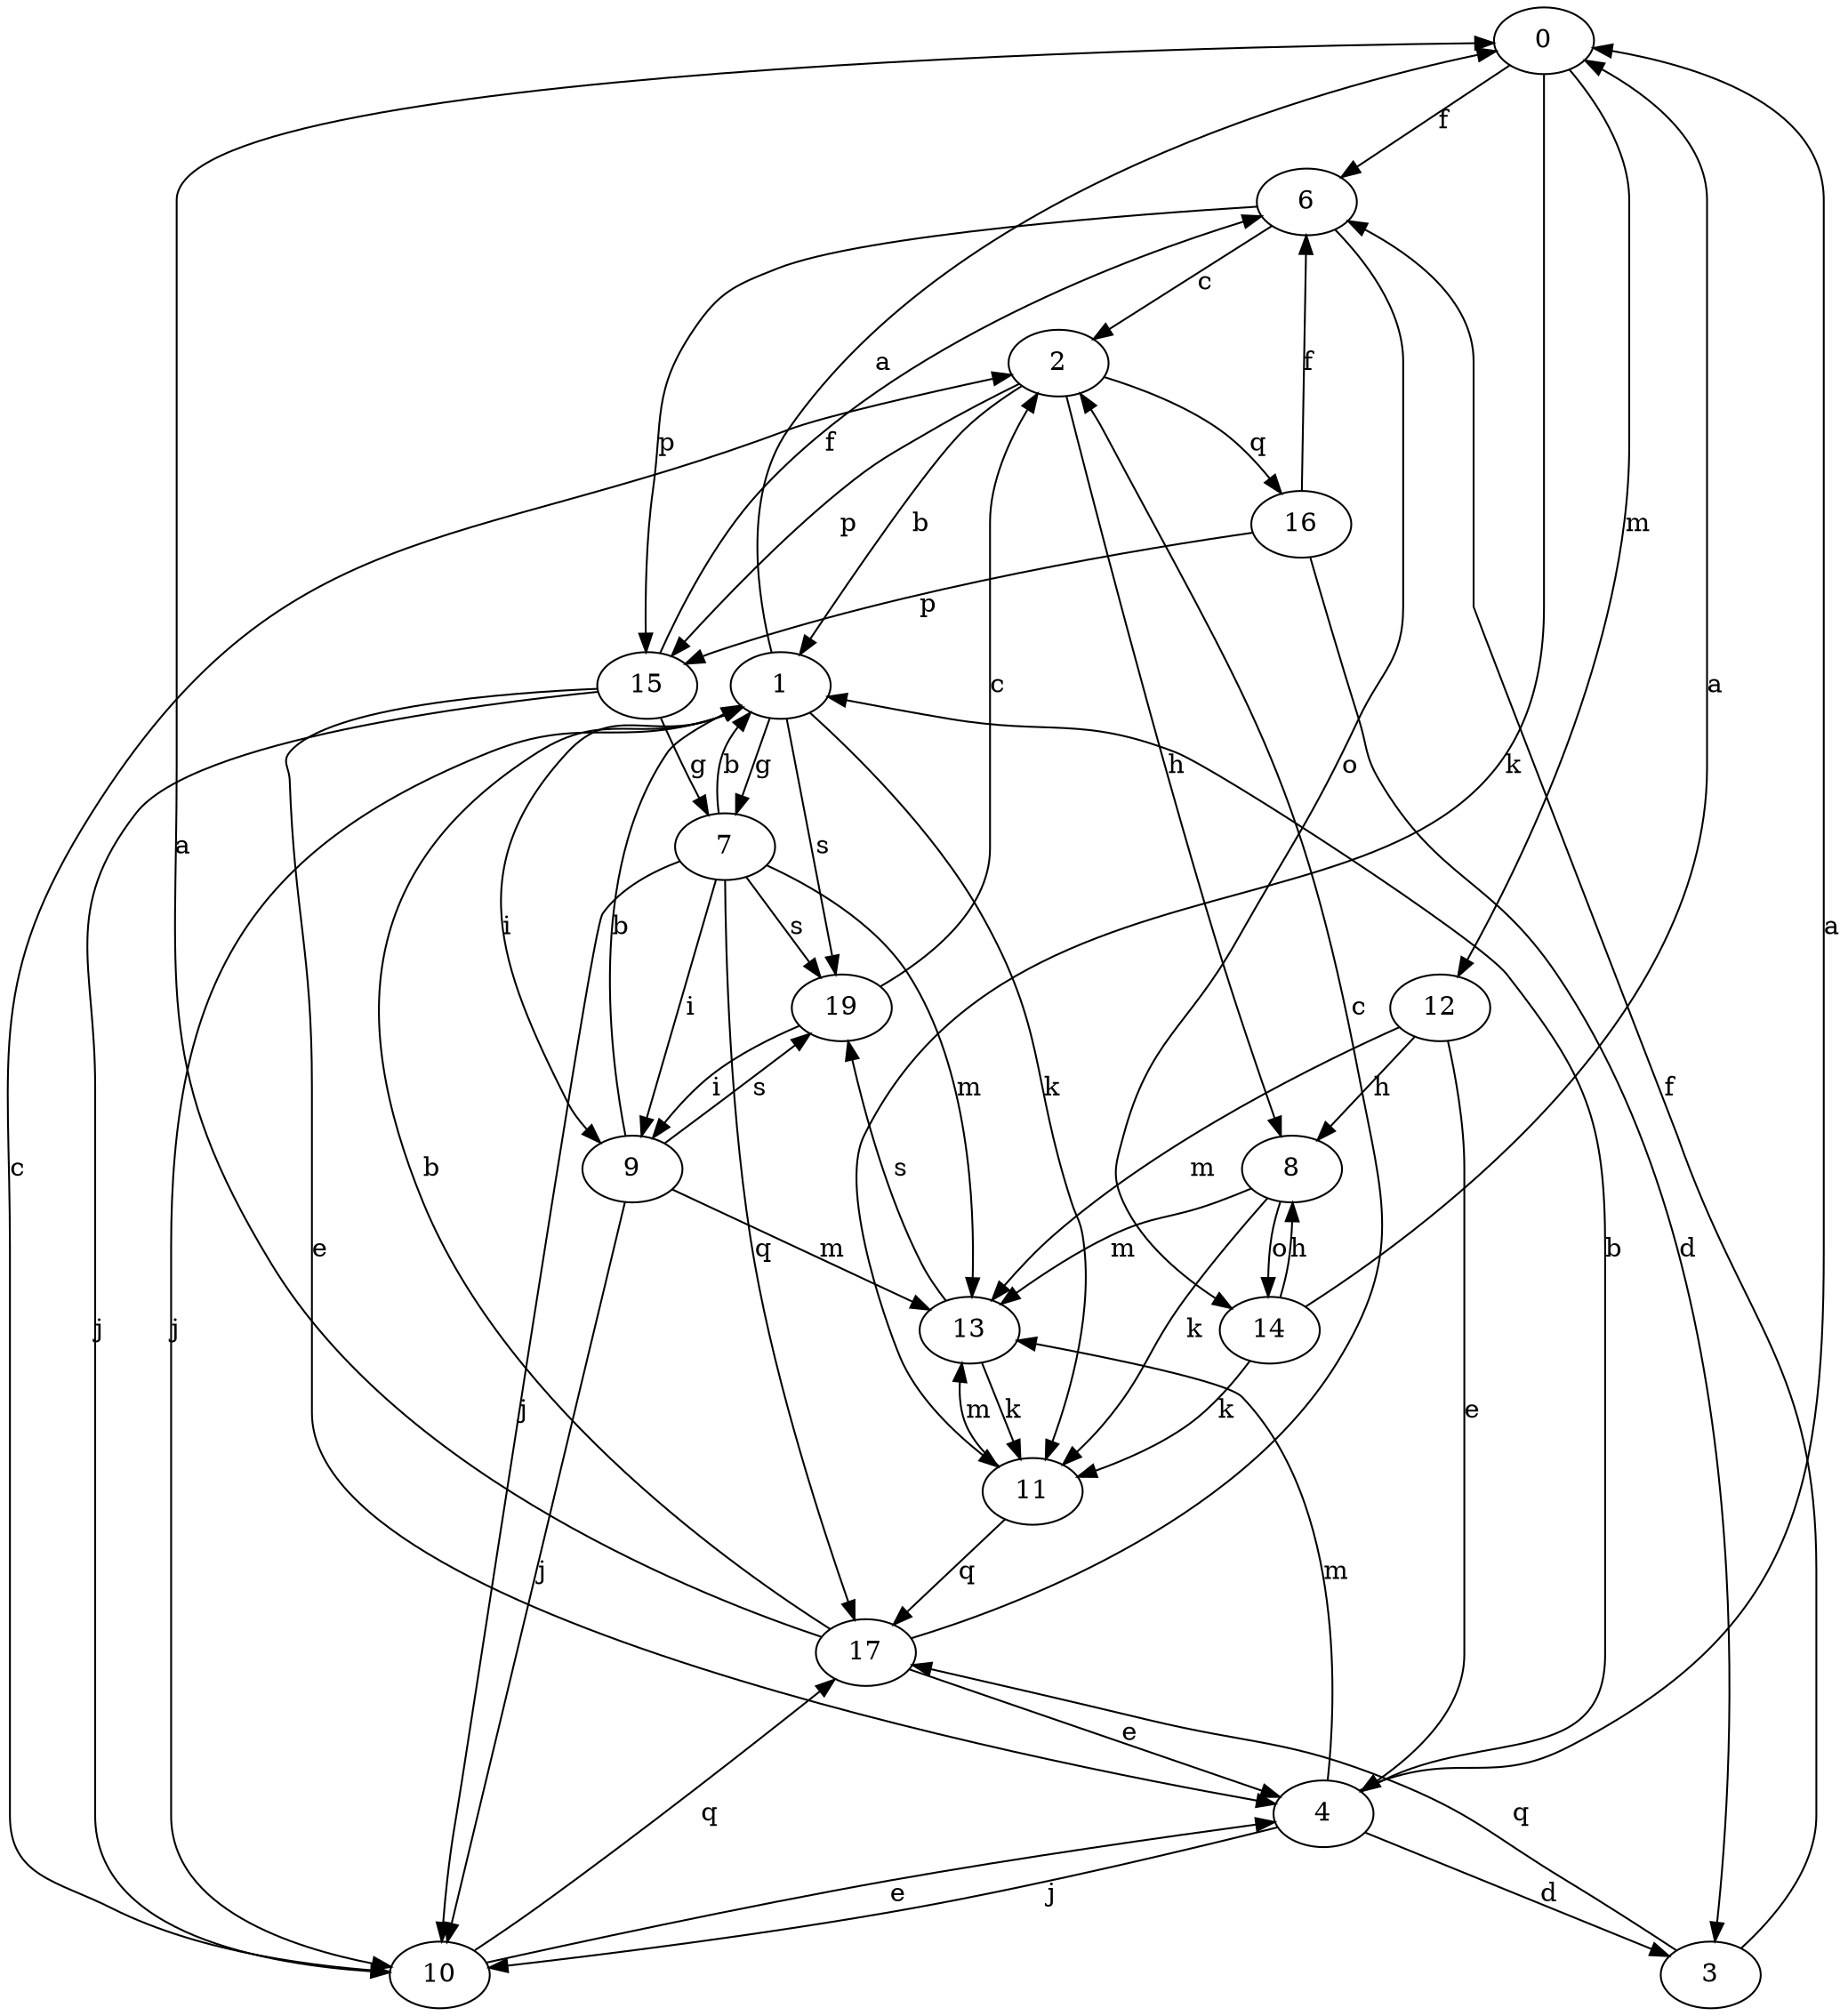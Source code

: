 strict digraph  {
0;
1;
2;
3;
4;
6;
7;
8;
9;
10;
11;
12;
13;
14;
15;
16;
17;
19;
0 -> 6  [label=f];
0 -> 11  [label=k];
0 -> 12  [label=m];
1 -> 0  [label=a];
1 -> 7  [label=g];
1 -> 9  [label=i];
1 -> 10  [label=j];
1 -> 11  [label=k];
1 -> 19  [label=s];
2 -> 1  [label=b];
2 -> 8  [label=h];
2 -> 15  [label=p];
2 -> 16  [label=q];
3 -> 6  [label=f];
3 -> 17  [label=q];
4 -> 0  [label=a];
4 -> 1  [label=b];
4 -> 3  [label=d];
4 -> 10  [label=j];
4 -> 13  [label=m];
6 -> 2  [label=c];
6 -> 14  [label=o];
6 -> 15  [label=p];
7 -> 1  [label=b];
7 -> 9  [label=i];
7 -> 10  [label=j];
7 -> 13  [label=m];
7 -> 17  [label=q];
7 -> 19  [label=s];
8 -> 11  [label=k];
8 -> 13  [label=m];
8 -> 14  [label=o];
9 -> 1  [label=b];
9 -> 10  [label=j];
9 -> 13  [label=m];
9 -> 19  [label=s];
10 -> 2  [label=c];
10 -> 4  [label=e];
10 -> 17  [label=q];
11 -> 13  [label=m];
11 -> 17  [label=q];
12 -> 4  [label=e];
12 -> 8  [label=h];
12 -> 13  [label=m];
13 -> 11  [label=k];
13 -> 19  [label=s];
14 -> 0  [label=a];
14 -> 8  [label=h];
14 -> 11  [label=k];
15 -> 4  [label=e];
15 -> 6  [label=f];
15 -> 7  [label=g];
15 -> 10  [label=j];
16 -> 3  [label=d];
16 -> 6  [label=f];
16 -> 15  [label=p];
17 -> 0  [label=a];
17 -> 1  [label=b];
17 -> 2  [label=c];
17 -> 4  [label=e];
19 -> 2  [label=c];
19 -> 9  [label=i];
}
